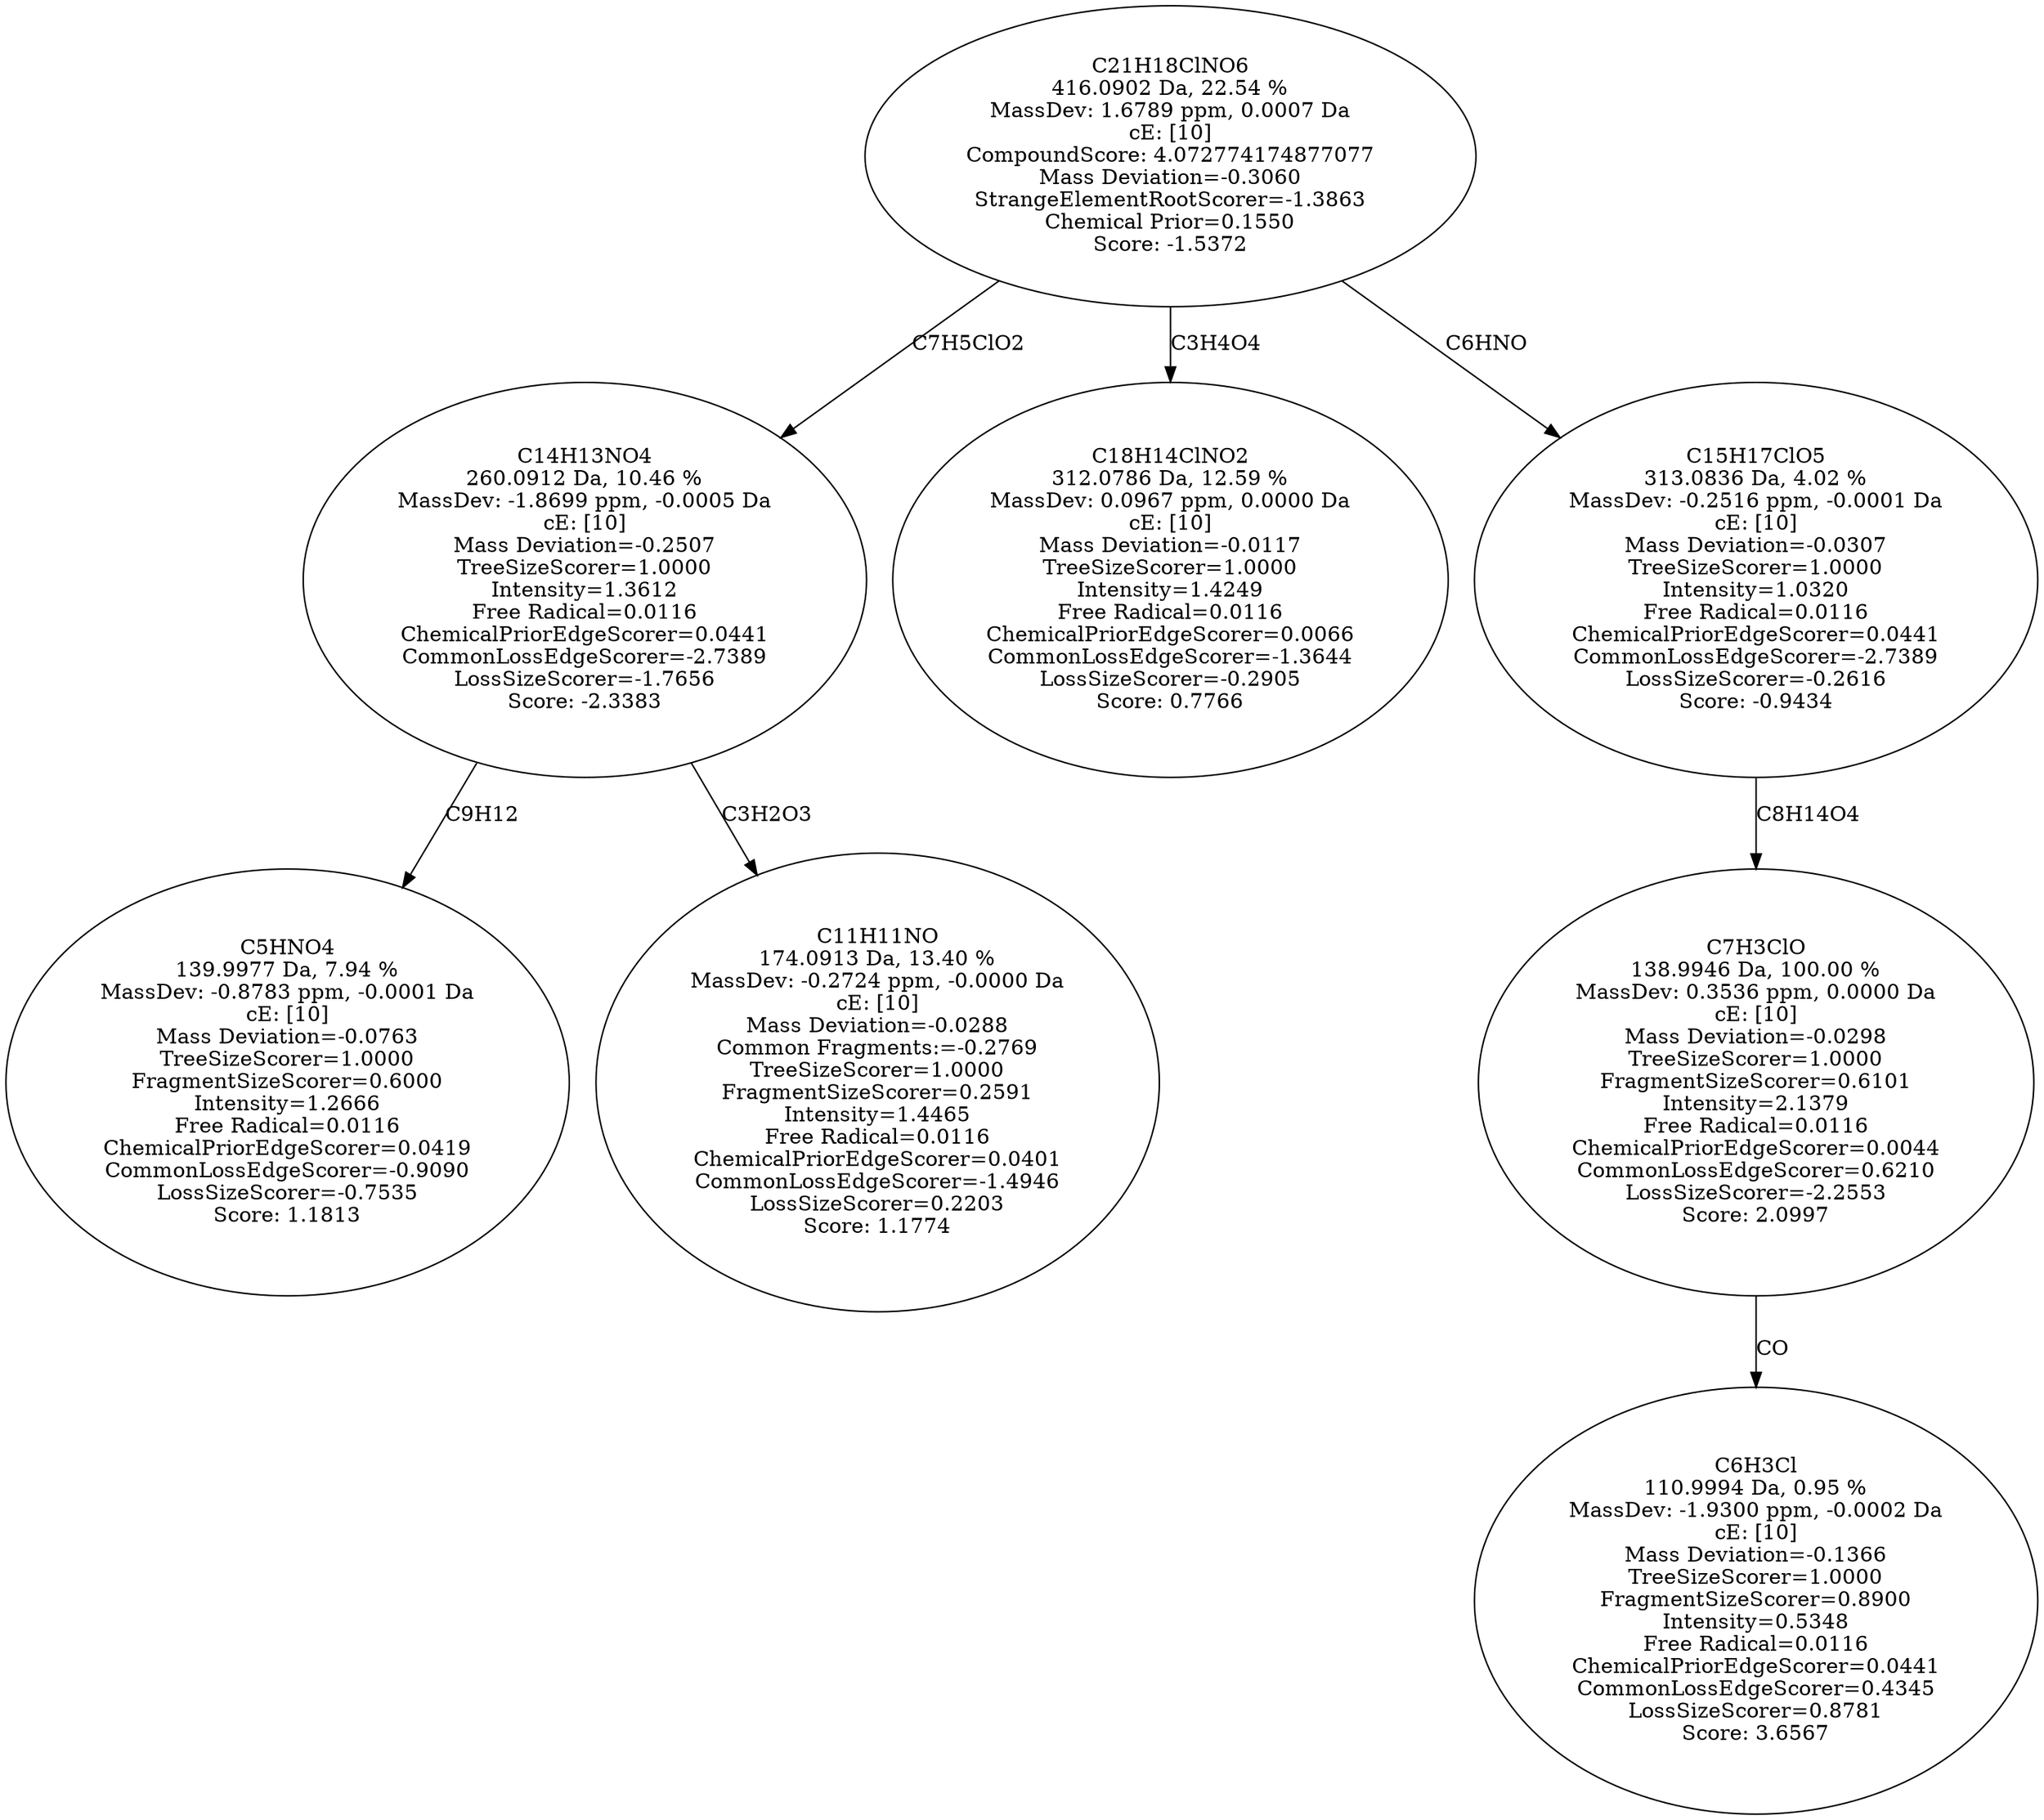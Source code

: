 strict digraph {
v1 [label="C5HNO4\n139.9977 Da, 7.94 %\nMassDev: -0.8783 ppm, -0.0001 Da\ncE: [10]\nMass Deviation=-0.0763\nTreeSizeScorer=1.0000\nFragmentSizeScorer=0.6000\nIntensity=1.2666\nFree Radical=0.0116\nChemicalPriorEdgeScorer=0.0419\nCommonLossEdgeScorer=-0.9090\nLossSizeScorer=-0.7535\nScore: 1.1813"];
v2 [label="C11H11NO\n174.0913 Da, 13.40 %\nMassDev: -0.2724 ppm, -0.0000 Da\ncE: [10]\nMass Deviation=-0.0288\nCommon Fragments:=-0.2769\nTreeSizeScorer=1.0000\nFragmentSizeScorer=0.2591\nIntensity=1.4465\nFree Radical=0.0116\nChemicalPriorEdgeScorer=0.0401\nCommonLossEdgeScorer=-1.4946\nLossSizeScorer=0.2203\nScore: 1.1774"];
v3 [label="C14H13NO4\n260.0912 Da, 10.46 %\nMassDev: -1.8699 ppm, -0.0005 Da\ncE: [10]\nMass Deviation=-0.2507\nTreeSizeScorer=1.0000\nIntensity=1.3612\nFree Radical=0.0116\nChemicalPriorEdgeScorer=0.0441\nCommonLossEdgeScorer=-2.7389\nLossSizeScorer=-1.7656\nScore: -2.3383"];
v4 [label="C18H14ClNO2\n312.0786 Da, 12.59 %\nMassDev: 0.0967 ppm, 0.0000 Da\ncE: [10]\nMass Deviation=-0.0117\nTreeSizeScorer=1.0000\nIntensity=1.4249\nFree Radical=0.0116\nChemicalPriorEdgeScorer=0.0066\nCommonLossEdgeScorer=-1.3644\nLossSizeScorer=-0.2905\nScore: 0.7766"];
v5 [label="C6H3Cl\n110.9994 Da, 0.95 %\nMassDev: -1.9300 ppm, -0.0002 Da\ncE: [10]\nMass Deviation=-0.1366\nTreeSizeScorer=1.0000\nFragmentSizeScorer=0.8900\nIntensity=0.5348\nFree Radical=0.0116\nChemicalPriorEdgeScorer=0.0441\nCommonLossEdgeScorer=0.4345\nLossSizeScorer=0.8781\nScore: 3.6567"];
v6 [label="C7H3ClO\n138.9946 Da, 100.00 %\nMassDev: 0.3536 ppm, 0.0000 Da\ncE: [10]\nMass Deviation=-0.0298\nTreeSizeScorer=1.0000\nFragmentSizeScorer=0.6101\nIntensity=2.1379\nFree Radical=0.0116\nChemicalPriorEdgeScorer=0.0044\nCommonLossEdgeScorer=0.6210\nLossSizeScorer=-2.2553\nScore: 2.0997"];
v7 [label="C15H17ClO5\n313.0836 Da, 4.02 %\nMassDev: -0.2516 ppm, -0.0001 Da\ncE: [10]\nMass Deviation=-0.0307\nTreeSizeScorer=1.0000\nIntensity=1.0320\nFree Radical=0.0116\nChemicalPriorEdgeScorer=0.0441\nCommonLossEdgeScorer=-2.7389\nLossSizeScorer=-0.2616\nScore: -0.9434"];
v8 [label="C21H18ClNO6\n416.0902 Da, 22.54 %\nMassDev: 1.6789 ppm, 0.0007 Da\ncE: [10]\nCompoundScore: 4.072774174877077\nMass Deviation=-0.3060\nStrangeElementRootScorer=-1.3863\nChemical Prior=0.1550\nScore: -1.5372"];
v3 -> v1 [label="C9H12"];
v3 -> v2 [label="C3H2O3"];
v8 -> v3 [label="C7H5ClO2"];
v8 -> v4 [label="C3H4O4"];
v6 -> v5 [label="CO"];
v7 -> v6 [label="C8H14O4"];
v8 -> v7 [label="C6HNO"];
}